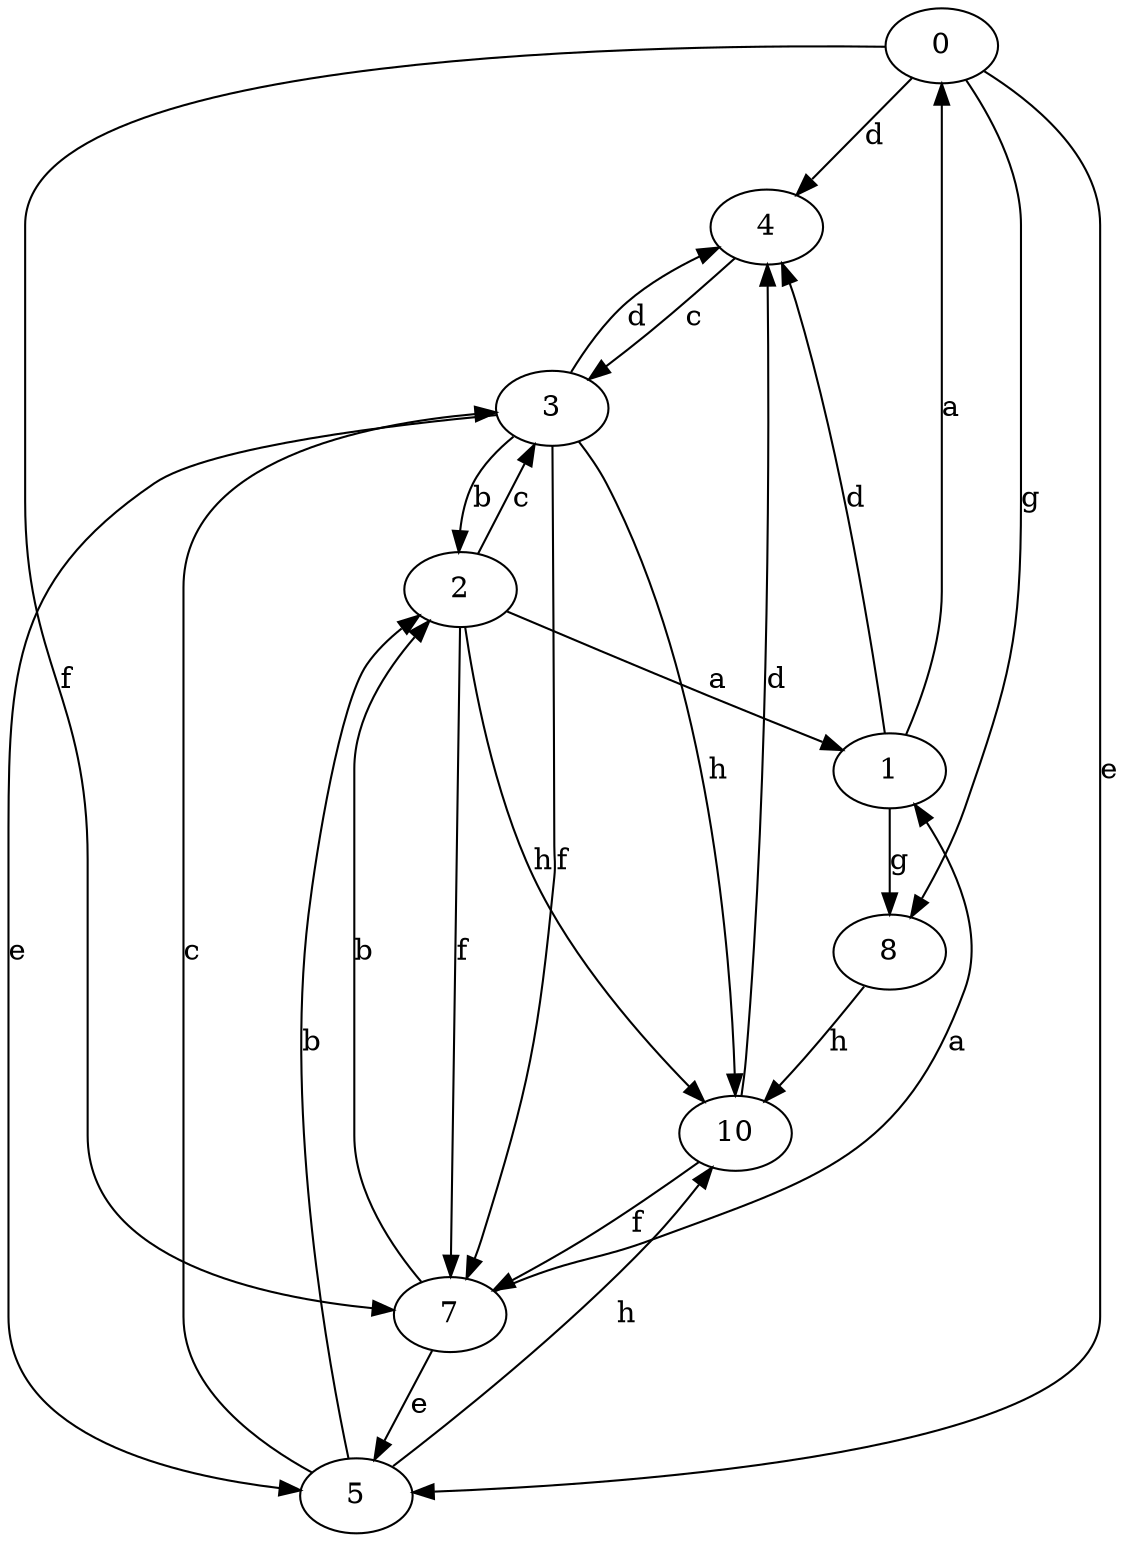 strict digraph  {
0;
1;
2;
3;
4;
5;
7;
8;
10;
0 -> 4  [label=d];
0 -> 5  [label=e];
0 -> 7  [label=f];
0 -> 8  [label=g];
1 -> 0  [label=a];
1 -> 4  [label=d];
1 -> 8  [label=g];
2 -> 1  [label=a];
2 -> 3  [label=c];
2 -> 7  [label=f];
2 -> 10  [label=h];
3 -> 2  [label=b];
3 -> 4  [label=d];
3 -> 5  [label=e];
3 -> 7  [label=f];
3 -> 10  [label=h];
4 -> 3  [label=c];
5 -> 2  [label=b];
5 -> 3  [label=c];
5 -> 10  [label=h];
7 -> 1  [label=a];
7 -> 2  [label=b];
7 -> 5  [label=e];
8 -> 10  [label=h];
10 -> 4  [label=d];
10 -> 7  [label=f];
}
